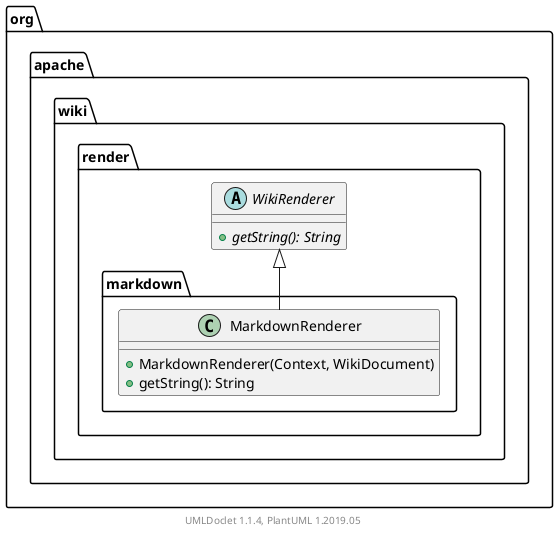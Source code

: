 @startuml

    namespace org.apache.wiki.render.markdown {

        class MarkdownRenderer [[MarkdownRenderer.html]] {
            +MarkdownRenderer(Context, WikiDocument)
            +getString(): String
        }

        abstract class org.apache.wiki.render.WikiRenderer {
            {abstract} +getString(): String
        }
        org.apache.wiki.render.WikiRenderer <|-- MarkdownRenderer

    }


    center footer UMLDoclet 1.1.4, PlantUML 1.2019.05
@enduml
